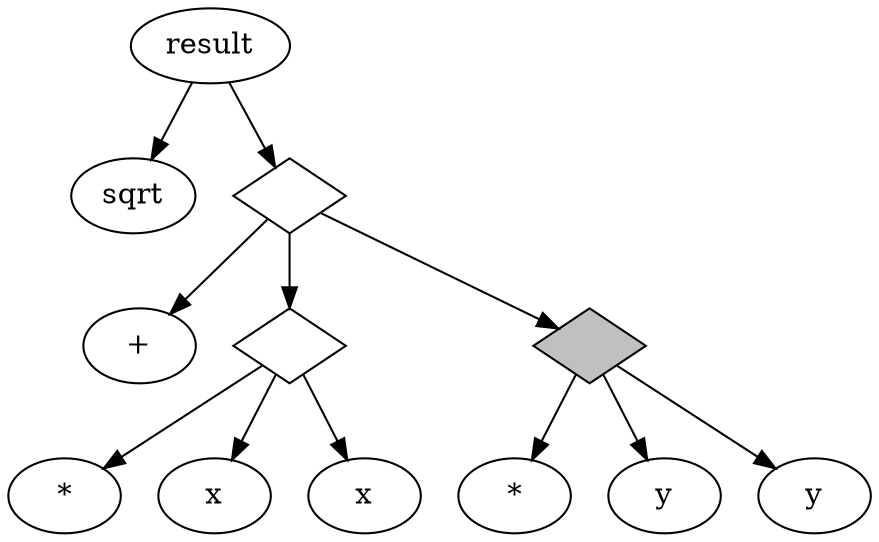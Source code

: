 digraph g {
        node [shape=ellipse];
        result;
        sqrt;
        t1[shape=diamond, label=""];
        plus[label="+"]
        t2[shape=diamond, label=""];
        t3[shape=diamond, label="", style=filled, fillcolor=gray];
        mul1[label="*"];
        x1[label="x"];
        x2[label="x"];
        mul2[label="*"];
        y1[label="y"];
        y2[label="y"];

        result -> sqrt;
        result -> t1;
        t1 -> plus;
        t1 -> t2;
        t1 -> t3;
        t2 -> mul1;
        t2 -> x1;
        t2 -> x2;
        t3 -> mul2;
        t3 -> y1;
        t3 -> y2;
}